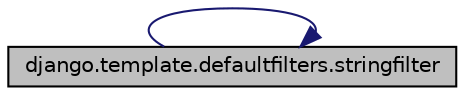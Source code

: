 digraph "django.template.defaultfilters.stringfilter"
{
 // LATEX_PDF_SIZE
  edge [fontname="Helvetica",fontsize="10",labelfontname="Helvetica",labelfontsize="10"];
  node [fontname="Helvetica",fontsize="10",shape=record];
  rankdir="LR";
  Node1 [label="django.template.defaultfilters.stringfilter",height=0.2,width=0.4,color="black", fillcolor="grey75", style="filled", fontcolor="black",tooltip="STRING DECORATOR #."];
  Node1 -> Node1 [color="midnightblue",fontsize="10",style="solid",fontname="Helvetica"];
}

